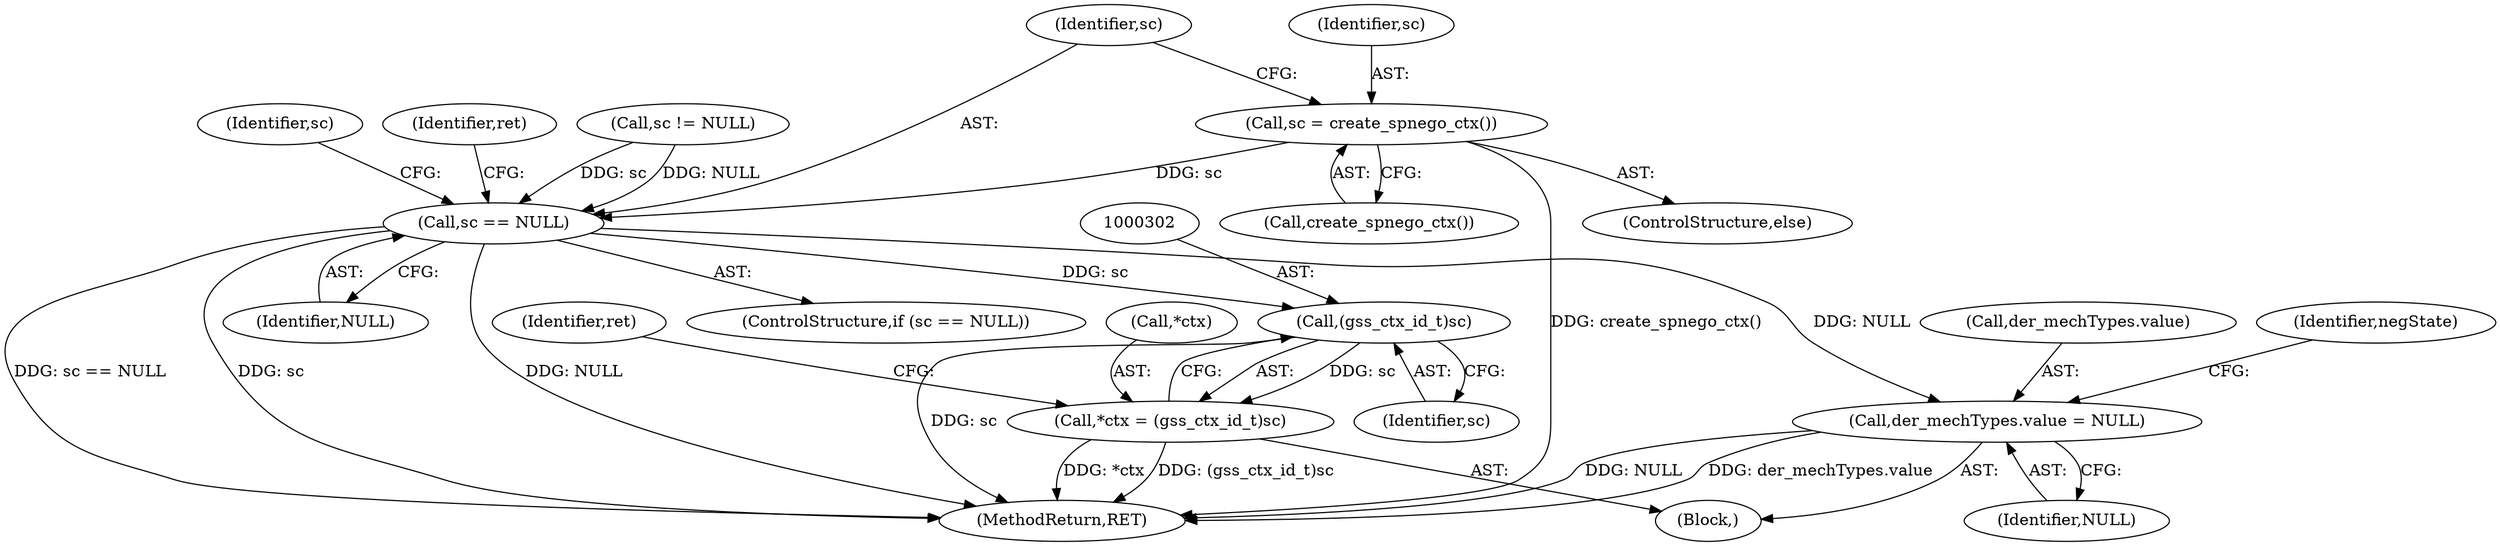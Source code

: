 digraph "1_krb5_b51b33f2bc5d1497ddf5bd107f791c101695000d_0@del" {
"1000235" [label="(Call,sc = create_spnego_ctx())"];
"1000239" [label="(Call,sc == NULL)"];
"1000274" [label="(Call,der_mechTypes.value = NULL)"];
"1000301" [label="(Call,(gss_ctx_id_t)sc)"];
"1000298" [label="(Call,*ctx = (gss_ctx_id_t)sc)"];
"1000110" [label="(Block,)"];
"1000275" [label="(Call,der_mechTypes.value)"];
"1000235" [label="(Call,sc = create_spnego_ctx())"];
"1000234" [label="(ControlStructure,else)"];
"1000253" [label="(Identifier,sc)"];
"1000219" [label="(Call,sc != NULL)"];
"1000298" [label="(Call,*ctx = (gss_ctx_id_t)sc)"];
"1000274" [label="(Call,der_mechTypes.value = NULL)"];
"1000299" [label="(Call,*ctx)"];
"1000331" [label="(MethodReturn,RET)"];
"1000301" [label="(Call,(gss_ctx_id_t)sc)"];
"1000303" [label="(Identifier,sc)"];
"1000240" [label="(Identifier,sc)"];
"1000239" [label="(Call,sc == NULL)"];
"1000236" [label="(Identifier,sc)"];
"1000237" [label="(Call,create_spnego_ctx())"];
"1000305" [label="(Identifier,ret)"];
"1000244" [label="(Identifier,ret)"];
"1000241" [label="(Identifier,NULL)"];
"1000282" [label="(Identifier,negState)"];
"1000278" [label="(Identifier,NULL)"];
"1000238" [label="(ControlStructure,if (sc == NULL))"];
"1000235" -> "1000234"  [label="AST: "];
"1000235" -> "1000237"  [label="CFG: "];
"1000236" -> "1000235"  [label="AST: "];
"1000237" -> "1000235"  [label="AST: "];
"1000240" -> "1000235"  [label="CFG: "];
"1000235" -> "1000331"  [label="DDG: create_spnego_ctx()"];
"1000235" -> "1000239"  [label="DDG: sc"];
"1000239" -> "1000238"  [label="AST: "];
"1000239" -> "1000241"  [label="CFG: "];
"1000240" -> "1000239"  [label="AST: "];
"1000241" -> "1000239"  [label="AST: "];
"1000244" -> "1000239"  [label="CFG: "];
"1000253" -> "1000239"  [label="CFG: "];
"1000239" -> "1000331"  [label="DDG: sc == NULL"];
"1000239" -> "1000331"  [label="DDG: sc"];
"1000239" -> "1000331"  [label="DDG: NULL"];
"1000219" -> "1000239"  [label="DDG: sc"];
"1000219" -> "1000239"  [label="DDG: NULL"];
"1000239" -> "1000274"  [label="DDG: NULL"];
"1000239" -> "1000301"  [label="DDG: sc"];
"1000274" -> "1000110"  [label="AST: "];
"1000274" -> "1000278"  [label="CFG: "];
"1000275" -> "1000274"  [label="AST: "];
"1000278" -> "1000274"  [label="AST: "];
"1000282" -> "1000274"  [label="CFG: "];
"1000274" -> "1000331"  [label="DDG: der_mechTypes.value"];
"1000274" -> "1000331"  [label="DDG: NULL"];
"1000301" -> "1000298"  [label="AST: "];
"1000301" -> "1000303"  [label="CFG: "];
"1000302" -> "1000301"  [label="AST: "];
"1000303" -> "1000301"  [label="AST: "];
"1000298" -> "1000301"  [label="CFG: "];
"1000301" -> "1000331"  [label="DDG: sc"];
"1000301" -> "1000298"  [label="DDG: sc"];
"1000298" -> "1000110"  [label="AST: "];
"1000299" -> "1000298"  [label="AST: "];
"1000305" -> "1000298"  [label="CFG: "];
"1000298" -> "1000331"  [label="DDG: *ctx"];
"1000298" -> "1000331"  [label="DDG: (gss_ctx_id_t)sc"];
}
